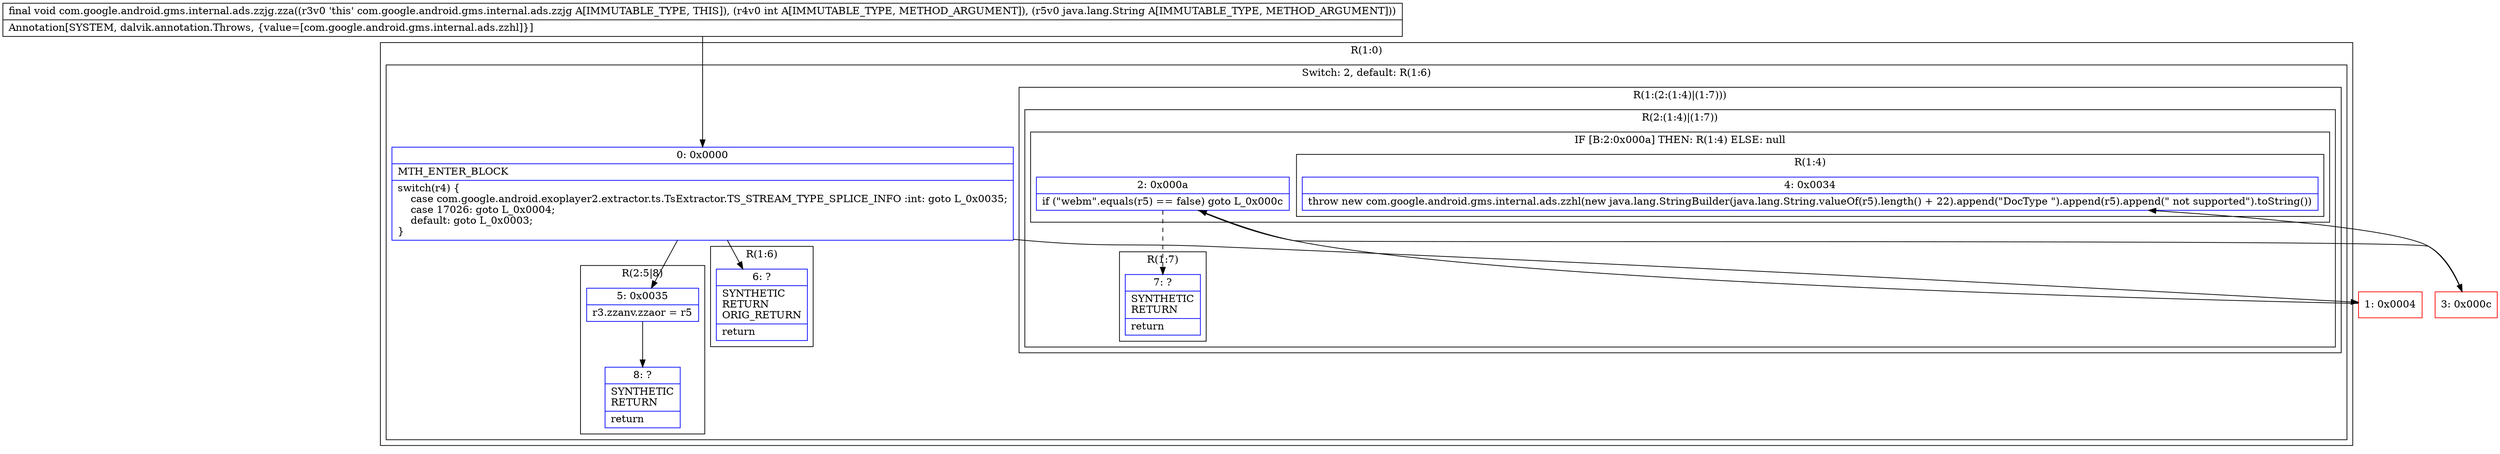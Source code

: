 digraph "CFG forcom.google.android.gms.internal.ads.zzjg.zza(ILjava\/lang\/String;)V" {
subgraph cluster_Region_614031188 {
label = "R(1:0)";
node [shape=record,color=blue];
subgraph cluster_SwitchRegion_869268461 {
label = "Switch: 2, default: R(1:6)";
node [shape=record,color=blue];
Node_0 [shape=record,label="{0\:\ 0x0000|MTH_ENTER_BLOCK\l|switch(r4) \{\l    case com.google.android.exoplayer2.extractor.ts.TsExtractor.TS_STREAM_TYPE_SPLICE_INFO :int: goto L_0x0035;\l    case 17026: goto L_0x0004;\l    default: goto L_0x0003;\l\}\l}"];
subgraph cluster_Region_422747623 {
label = "R(2:5|8)";
node [shape=record,color=blue];
Node_5 [shape=record,label="{5\:\ 0x0035|r3.zzanv.zzaor = r5\l}"];
Node_8 [shape=record,label="{8\:\ ?|SYNTHETIC\lRETURN\l|return\l}"];
}
subgraph cluster_Region_1099113454 {
label = "R(1:(2:(1:4)|(1:7)))";
node [shape=record,color=blue];
subgraph cluster_Region_789489525 {
label = "R(2:(1:4)|(1:7))";
node [shape=record,color=blue];
subgraph cluster_IfRegion_1674715626 {
label = "IF [B:2:0x000a] THEN: R(1:4) ELSE: null";
node [shape=record,color=blue];
Node_2 [shape=record,label="{2\:\ 0x000a|if (\"webm\".equals(r5) == false) goto L_0x000c\l}"];
subgraph cluster_Region_1845642706 {
label = "R(1:4)";
node [shape=record,color=blue];
Node_4 [shape=record,label="{4\:\ 0x0034|throw new com.google.android.gms.internal.ads.zzhl(new java.lang.StringBuilder(java.lang.String.valueOf(r5).length() + 22).append(\"DocType \").append(r5).append(\" not supported\").toString())\l}"];
}
}
subgraph cluster_Region_910596015 {
label = "R(1:7)";
node [shape=record,color=blue];
Node_7 [shape=record,label="{7\:\ ?|SYNTHETIC\lRETURN\l|return\l}"];
}
}
}
subgraph cluster_Region_1814670109 {
label = "R(1:6)";
node [shape=record,color=blue];
Node_6 [shape=record,label="{6\:\ ?|SYNTHETIC\lRETURN\lORIG_RETURN\l|return\l}"];
}
}
}
Node_1 [shape=record,color=red,label="{1\:\ 0x0004}"];
Node_3 [shape=record,color=red,label="{3\:\ 0x000c}"];
MethodNode[shape=record,label="{final void com.google.android.gms.internal.ads.zzjg.zza((r3v0 'this' com.google.android.gms.internal.ads.zzjg A[IMMUTABLE_TYPE, THIS]), (r4v0 int A[IMMUTABLE_TYPE, METHOD_ARGUMENT]), (r5v0 java.lang.String A[IMMUTABLE_TYPE, METHOD_ARGUMENT]))  | Annotation[SYSTEM, dalvik.annotation.Throws, \{value=[com.google.android.gms.internal.ads.zzhl]\}]\l}"];
MethodNode -> Node_0;
Node_0 -> Node_1;
Node_0 -> Node_5;
Node_0 -> Node_6;
Node_5 -> Node_8;
Node_2 -> Node_3;
Node_2 -> Node_7[style=dashed];
Node_1 -> Node_2;
Node_3 -> Node_4;
}

